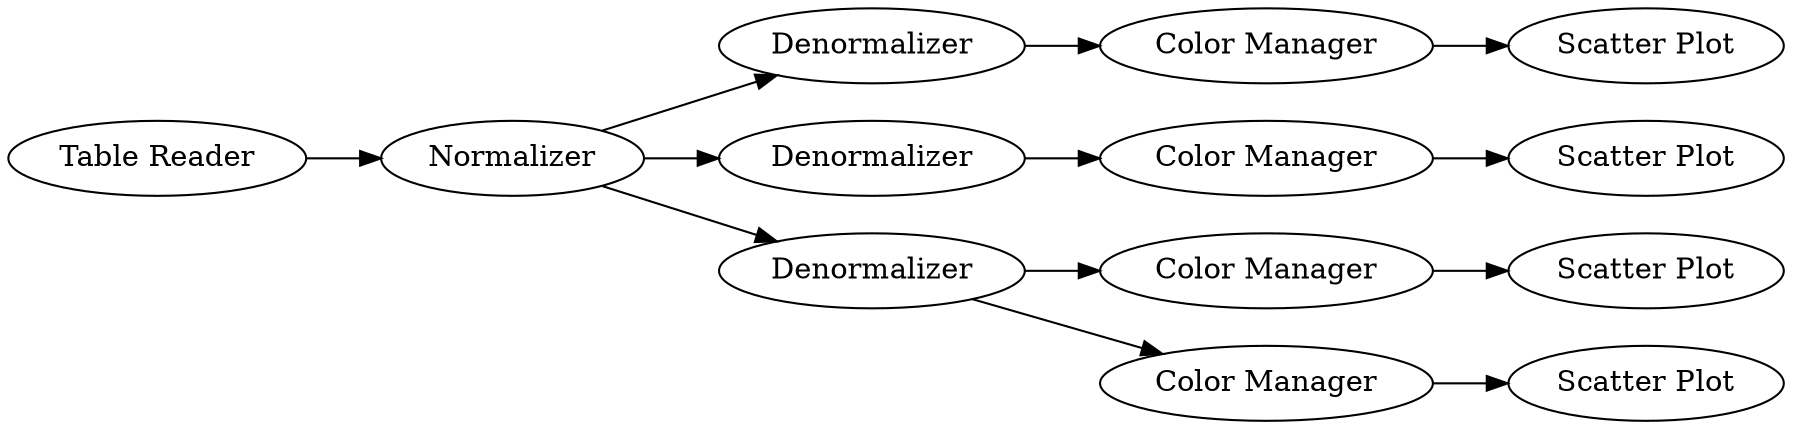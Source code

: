 digraph {
	12 -> 35
	12 -> 45
	46 -> 43
	47 -> 50
	35 -> 3
	50 -> 51
	12 -> 47
	47 -> 48
	48 -> 44
	45 -> 46
	3 -> 42
	8 -> 12
	48 [label="Color Manager"]
	43 [label="Scatter Plot"]
	35 [label=Denormalizer]
	50 [label="Color Manager"]
	42 [label="Scatter Plot"]
	44 [label="Scatter Plot"]
	45 [label=Denormalizer]
	51 [label="Scatter Plot"]
	46 [label="Color Manager"]
	47 [label=Denormalizer]
	8 [label="Table Reader"]
	3 [label="Color Manager"]
	12 [label=Normalizer]
	rankdir=LR
}
